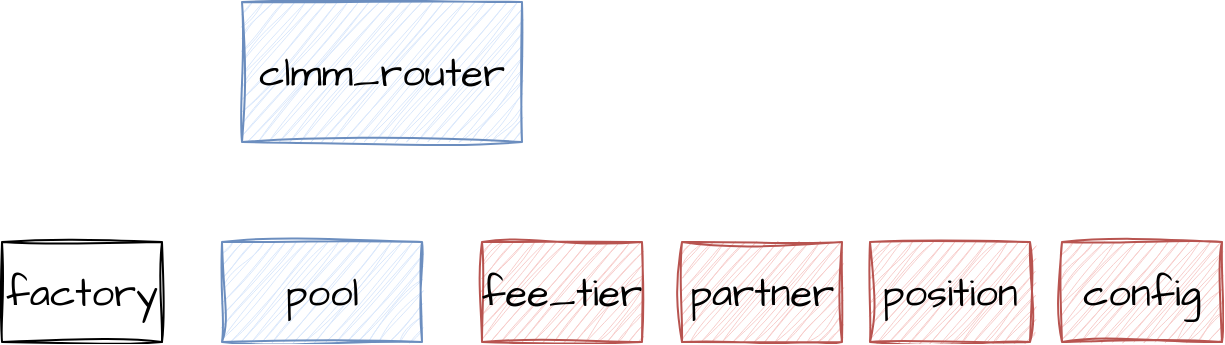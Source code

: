 <mxfile version="20.6.0" type="github">
  <diagram id="oWhQPAUo-1SlJso4I2Jn" name="第 1 页">
    <mxGraphModel dx="946" dy="506" grid="1" gridSize="10" guides="1" tooltips="1" connect="1" arrows="1" fold="1" page="1" pageScale="1" pageWidth="827" pageHeight="1169" math="0" shadow="0">
      <root>
        <mxCell id="0" />
        <mxCell id="1" parent="0" />
        <mxCell id="Q05Lq7a4I36NIOsIfpHz-1" value="clmm_router" style="rounded=0;whiteSpace=wrap;html=1;hachureGap=4;jiggle=2;fontFamily=Architects Daughter;fontSource=https%3A%2F%2Ffonts.googleapis.com%2Fcss%3Ffamily%3DArchitects%2BDaughter;fontSize=20;sketch=1;fillColor=#dae8fc;strokeColor=#6c8ebf;" vertex="1" parent="1">
          <mxGeometry x="220" y="160" width="140" height="70" as="geometry" />
        </mxCell>
        <mxCell id="Q05Lq7a4I36NIOsIfpHz-2" value="pool" style="rounded=0;whiteSpace=wrap;html=1;hachureGap=4;jiggle=2;fontFamily=Architects Daughter;fontSource=https%3A%2F%2Ffonts.googleapis.com%2Fcss%3Ffamily%3DArchitects%2BDaughter;fontSize=20;sketch=1;fillColor=#dae8fc;strokeColor=#6c8ebf;" vertex="1" parent="1">
          <mxGeometry x="210" y="280" width="100" height="50" as="geometry" />
        </mxCell>
        <mxCell id="Q05Lq7a4I36NIOsIfpHz-3" value="fee_tier" style="rounded=0;whiteSpace=wrap;html=1;hachureGap=4;jiggle=2;fontFamily=Architects Daughter;fontSource=https%3A%2F%2Ffonts.googleapis.com%2Fcss%3Ffamily%3DArchitects%2BDaughter;fontSize=20;sketch=1;fillColor=#f8cecc;strokeColor=#b85450;" vertex="1" parent="1">
          <mxGeometry x="340" y="280" width="80" height="50" as="geometry" />
        </mxCell>
        <mxCell id="Q05Lq7a4I36NIOsIfpHz-4" value="partner" style="rounded=0;whiteSpace=wrap;html=1;hachureGap=4;jiggle=2;fontFamily=Architects Daughter;fontSource=https%3A%2F%2Ffonts.googleapis.com%2Fcss%3Ffamily%3DArchitects%2BDaughter;fontSize=20;sketch=1;fillColor=#f8cecc;strokeColor=#b85450;" vertex="1" parent="1">
          <mxGeometry x="440" y="280" width="80" height="50" as="geometry" />
        </mxCell>
        <mxCell id="Q05Lq7a4I36NIOsIfpHz-5" value="position" style="rounded=0;whiteSpace=wrap;html=1;hachureGap=4;jiggle=2;fontFamily=Architects Daughter;fontSource=https%3A%2F%2Ffonts.googleapis.com%2Fcss%3Ffamily%3DArchitects%2BDaughter;fontSize=20;sketch=1;fillColor=#f8cecc;strokeColor=#b85450;" vertex="1" parent="1">
          <mxGeometry x="534" y="280" width="80" height="50" as="geometry" />
        </mxCell>
        <mxCell id="Q05Lq7a4I36NIOsIfpHz-6" value="factory" style="rounded=0;whiteSpace=wrap;html=1;hachureGap=4;jiggle=2;fontFamily=Architects Daughter;fontSource=https%3A%2F%2Ffonts.googleapis.com%2Fcss%3Ffamily%3DArchitects%2BDaughter;fontSize=20;sketch=1;" vertex="1" parent="1">
          <mxGeometry x="100" y="280" width="80" height="50" as="geometry" />
        </mxCell>
        <mxCell id="Q05Lq7a4I36NIOsIfpHz-7" value="config" style="rounded=0;whiteSpace=wrap;html=1;hachureGap=4;jiggle=2;fontFamily=Architects Daughter;fontSource=https%3A%2F%2Ffonts.googleapis.com%2Fcss%3Ffamily%3DArchitects%2BDaughter;fontSize=20;sketch=1;fillColor=#f8cecc;strokeColor=#b85450;" vertex="1" parent="1">
          <mxGeometry x="630" y="280" width="80" height="50" as="geometry" />
        </mxCell>
      </root>
    </mxGraphModel>
  </diagram>
</mxfile>
